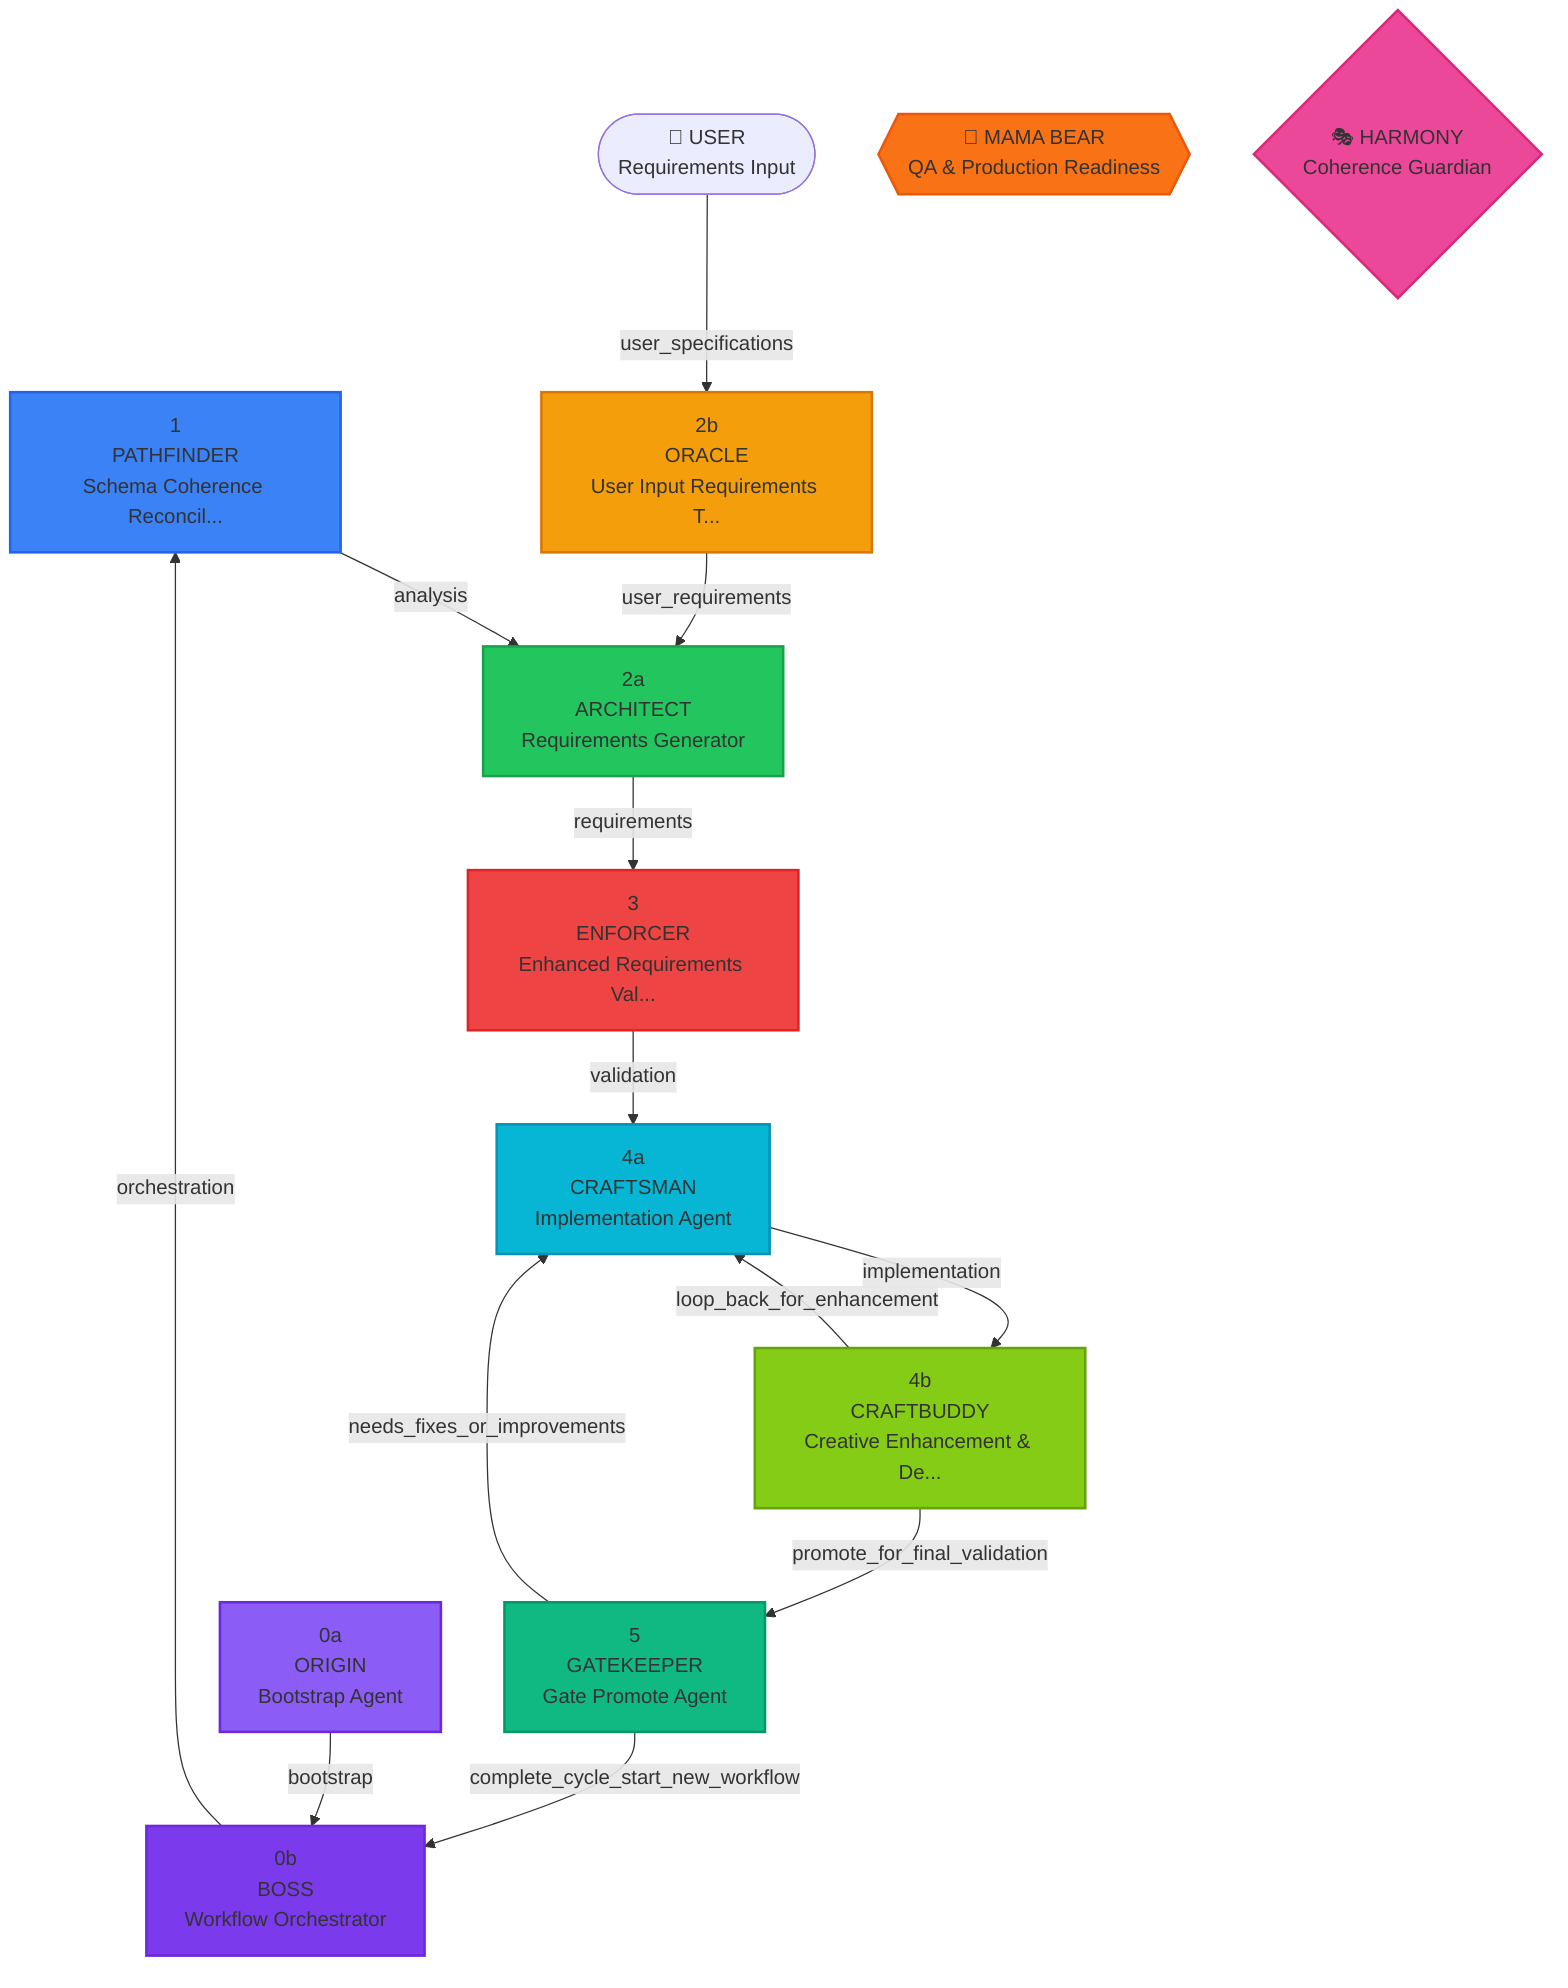 flowchart TD
    %% WARPCORE Agent Flow Configuration
    0a["0a<br/>ORIGIN<br/>Bootstrap Agent"]
    0b["0b<br/>BOSS<br/>Workflow Orchestrator"]
    1["1<br/>PATHFINDER<br/>Schema Coherence Reconcil..."]
    2b["2b<br/>ORACLE<br/>User Input Requirements T..."]
    2a["2a<br/>ARCHITECT<br/>Requirements Generator"]
    3["3<br/>ENFORCER<br/>Enhanced Requirements Val..."]
    4a["4a<br/>CRAFTSMAN<br/>Implementation Agent"]
    4b["4b<br/>CRAFTBUDDY<br/>Creative Enhancement & De..."]
    5["5<br/>GATEKEEPER<br/>Gate Promote Agent"]
    USER(["👤 USER<br/>Requirements Input"])

    %% Development Tools
    MAMA_BEAR{{🤱 MAMA BEAR<br/>QA & Production Readiness}}
    HARMONY{🎭 HARMONY<br/>Coherence Guardian}
    0a -->|"bootstrap"| 0b
    0b -->|"orchestration"| 1
    1 -->|"analysis"| 2a
    2b -->|"user_requirements"| 2a
    2a -->|"requirements"| 3
    3 -->|"validation"| 4a
    4a -->|"implementation"| 4b
    4b -->|"loop_back_for_enhancement"| 4a
    4b -->|"promote_for_final_validation"| 5
    5 -->|"needs_fixes_or_improvements"| 4a
    5 -->|"complete_cycle_start_new_workflow"| 0b
    USER -->|"user_specifications"| 2b

    %% Styling
    classDef origin fill:#8b5cf6,stroke:#6d28d9,stroke-width:2px
    classDef boss fill:#7c3aed,stroke:#6d28d9,stroke-width:2px
    classDef pathfinder fill:#3b82f6,stroke:#2563eb,stroke-width:2px
    classDef oracle fill:#f59e0b,stroke:#d97706,stroke-width:2px
    classDef architect fill:#22c55e,stroke:#16a34a,stroke-width:2px
    classDef enforcer fill:#ef4444,stroke:#dc2626,stroke-width:2px
    classDef craftsman fill:#06b6d4,stroke:#0891b2,stroke-width:2px
    classDef craftbuddy fill:#84cc16,stroke:#65a30d,stroke-width:2px
    classDef gatekeeper fill:#10b981,stroke:#059669,stroke-width:2px
    classDef complete fill:#22c55e,stroke:#16a34a,stroke-width:2px
    classDef mama_bear fill:#f97316,stroke:#ea580c,stroke-width:2px
    classDef harmony fill:#ec4899,stroke:#db2777,stroke-width:2px
    class 0a origin
    class 0b boss
    class 1 pathfinder
    class 2b oracle
    class 2a architect
    class 3 enforcer
    class 4a craftsman
    class 4b craftbuddy
    class 5 gatekeeper
    class MAMA_BEAR mama_bear
    class HARMONY harmony